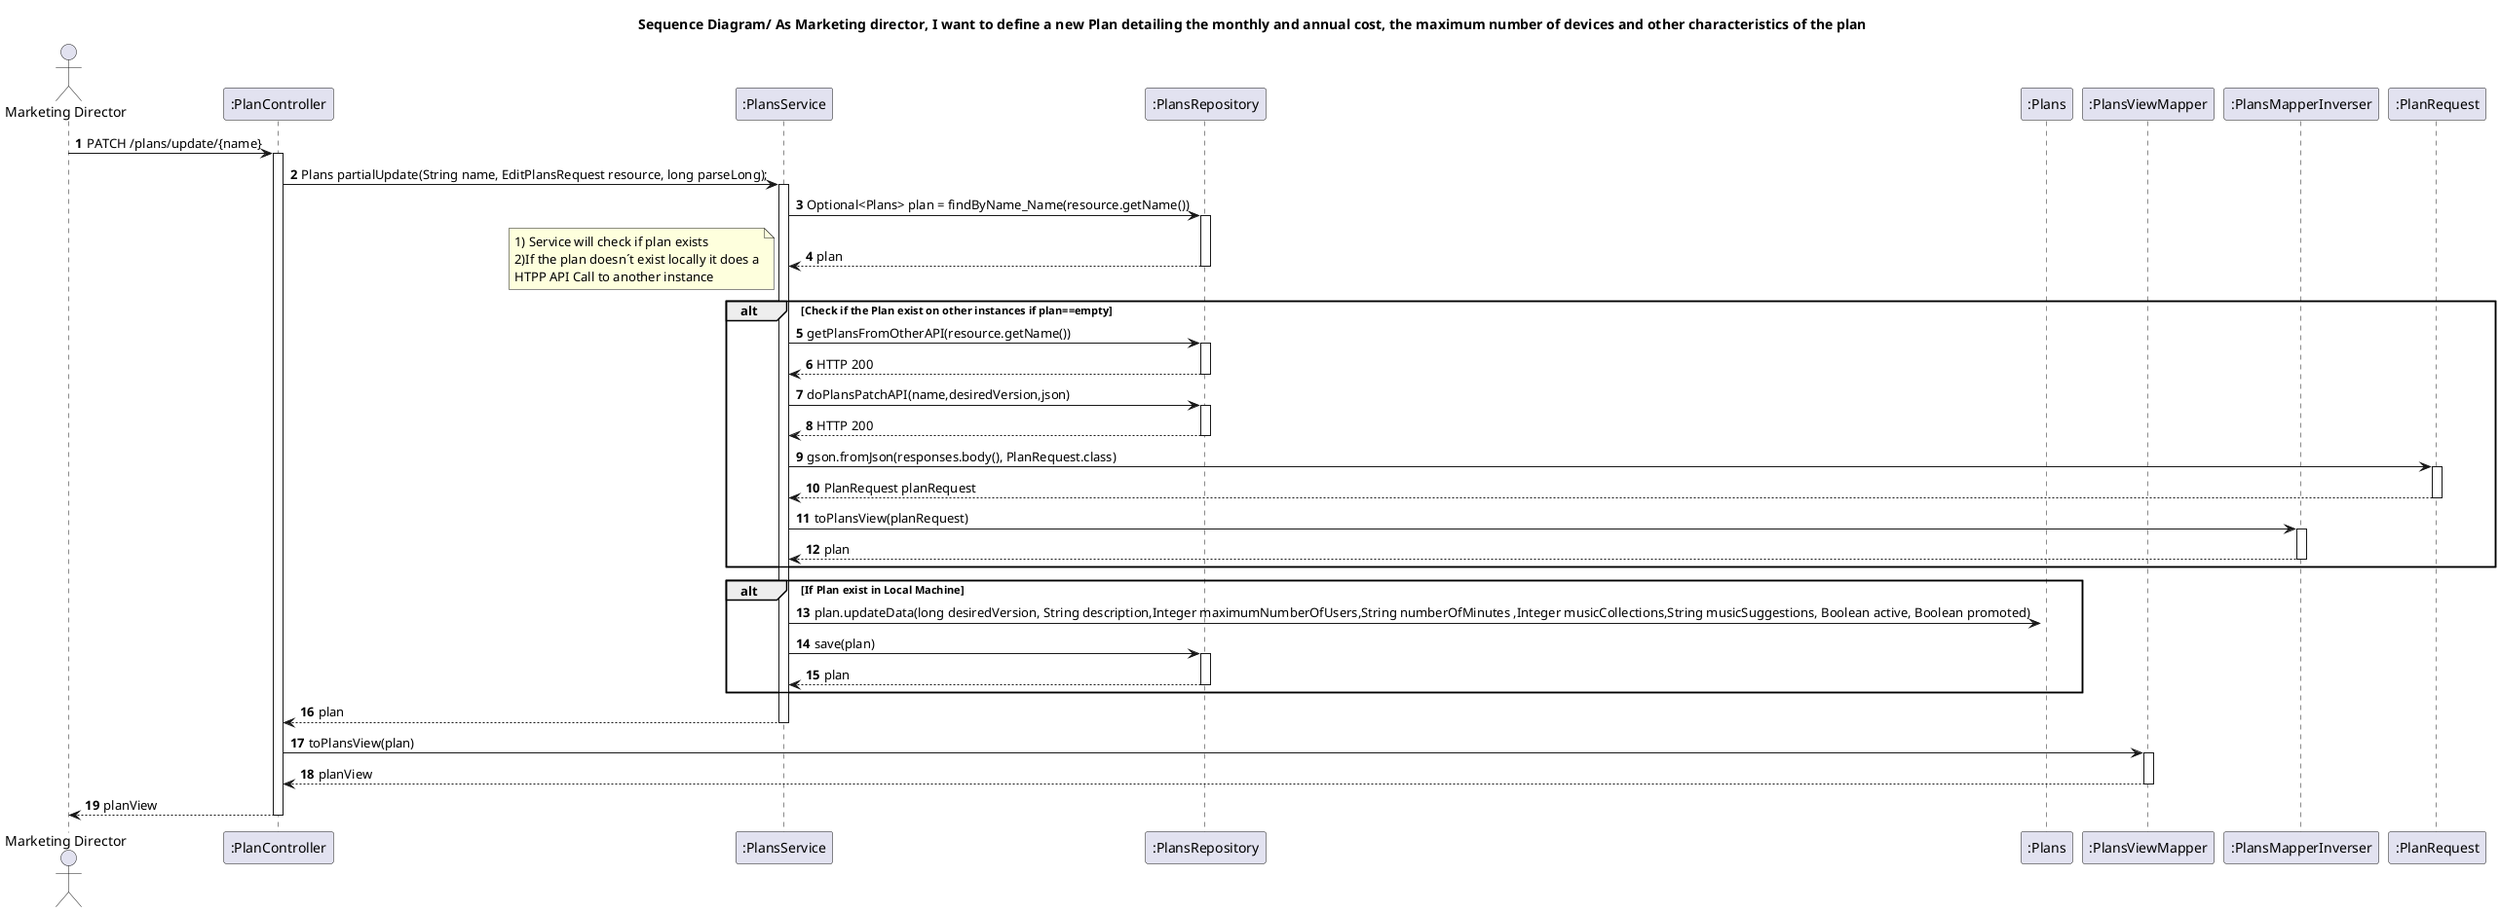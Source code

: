 @startuml
'https://plantuml.com/sequence-diagram
autoactivate on
autonumber
title Sequence Diagram/ As Marketing director, I want to define a new Plan detailing the monthly and annual cost, the maximum number of devices and other characteristics of the plan

autonumber

actor "Marketing Director" as Ac
participant ":PlanController" as Ctrl
participant ":PlansService" as Serv
participant ":PlansRepository" as Repo
participant ":Plans" as Plan
participant ":PlansViewMapper" as View
participant ":PlansMapperInverser" as ViewInverser
participant ":PlanRequest" as Request


Ac -> Ctrl : PATCH /plans/update/{name}

Ctrl -> Serv :	Plans partialUpdate(String name, EditPlansRequest resource, long parseLong);

Serv -> Repo :Optional<Plans> plan = findByName_Name(resource.getName())
Repo --> Serv : plan
note left
1) Service will check if plan exists
2)If the plan doesn´t exist locally it does a
HTPP API Call to another instance
end note
deactivate Plan
alt Check if the Plan exist on other instances if plan==empty
Serv->Repo:getPlansFromOtherAPI(resource.getName())
Repo-->Serv: HTTP 200



Serv->Repo:doPlansPatchAPI(name,desiredVersion,json)
Repo-->Serv: HTTP 200
Serv -> Request :  gson.fromJson(responses.body(), PlanRequest.class)
Request-->Serv:PlanRequest planRequest
Serv -> ViewInverser : toPlansView(planRequest)
ViewInverser -->Serv: plan
end
alt If Plan exist in Local Machine
Serv -> Plan :plan.updateData(long desiredVersion, String description,Integer maximumNumberOfUsers,String numberOfMinutes ,Integer musicCollections,String musicSuggestions, Boolean active, Boolean promoted)
Serv -> Repo: save(plan)
Repo --> Serv: plan
end
Serv --> Ctrl: plan
Ctrl ->View: toPlansView(plan)
View -->Ctrl: planView
Ac <-- Ctrl : planView

@enduml